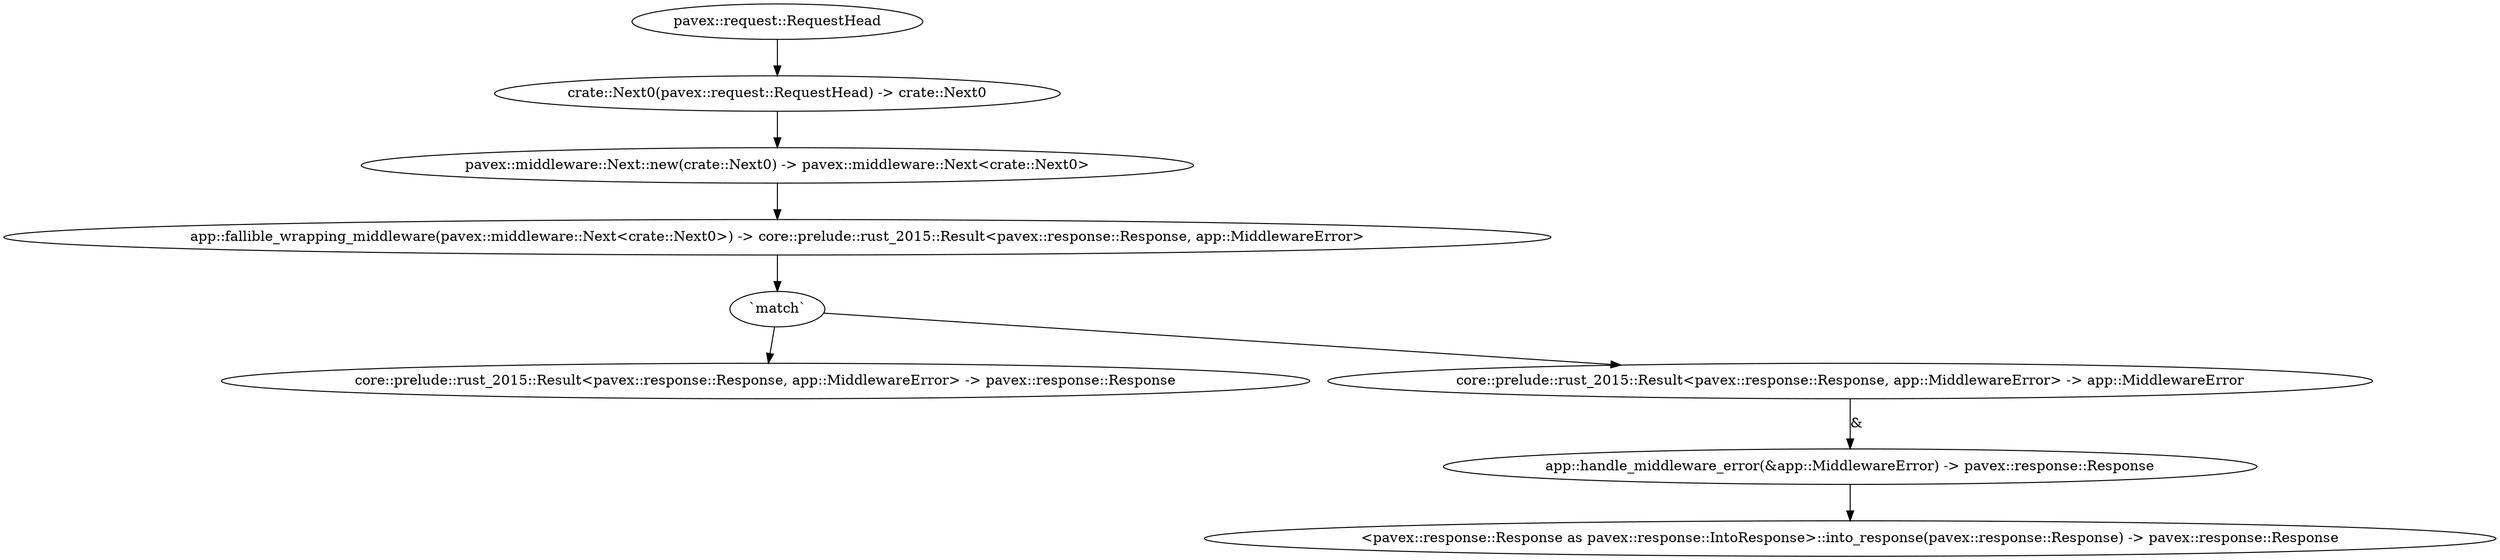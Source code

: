 digraph "GET /home - 0" {
    0 [ label = "app::fallible_wrapping_middleware(pavex::middleware::Next<crate::Next0>) -> core::prelude::rust_2015::Result<pavex::response::Response, app::MiddlewareError>"]
    1 [ label = "pavex::middleware::Next::new(crate::Next0) -> pavex::middleware::Next<crate::Next0>"]
    2 [ label = "crate::Next0(pavex::request::RequestHead) -> crate::Next0"]
    3 [ label = "pavex::request::RequestHead"]
    4 [ label = "core::prelude::rust_2015::Result<pavex::response::Response, app::MiddlewareError> -> pavex::response::Response"]
    5 [ label = "core::prelude::rust_2015::Result<pavex::response::Response, app::MiddlewareError> -> app::MiddlewareError"]
    6 [ label = "app::handle_middleware_error(&app::MiddlewareError) -> pavex::response::Response"]
    7 [ label = "<pavex::response::Response as pavex::response::IntoResponse>::into_response(pavex::response::Response) -> pavex::response::Response"]
    8 [ label = "`match`"]
    1 -> 0 [ ]
    2 -> 1 [ ]
    3 -> 2 [ ]
    8 -> 5 [ ]
    8 -> 4 [ ]
    5 -> 6 [ label = "&"]
    6 -> 7 [ ]
    0 -> 8 [ ]
}

digraph "GET /home - 1" {
    0 [ label = "app::request_handler(std::path::PathBuf, app::Logger, app::HttpClient) -> core::prelude::rust_2015::Result<pavex::response::Response, app::HandlerError>"]
    1 [ label = "app::HttpClient"]
    2 [ label = "core::prelude::rust_2015::Result<app::Logger, app::LoggerError> -> app::Logger"]
    3 [ label = "app::logger() -> core::prelude::rust_2015::Result<app::Logger, app::LoggerError>"]
    4 [ label = "core::prelude::rust_2015::Result<std::path::PathBuf, app::ExtractPathError<alloc::string::String>> -> std::path::PathBuf"]
    5 [ label = "app::extract_path(pavex::request::RequestHead) -> core::prelude::rust_2015::Result<std::path::PathBuf, app::ExtractPathError<alloc::string::String>>"]
    6 [ label = "pavex::request::RequestHead"]
    7 [ label = "core::prelude::rust_2015::Result<pavex::response::Response, app::HandlerError> -> pavex::response::Response"]
    8 [ label = "core::prelude::rust_2015::Result<pavex::response::Response, app::HandlerError> -> app::HandlerError"]
    9 [ label = "core::prelude::rust_2015::Result<app::Logger, app::LoggerError> -> app::LoggerError"]
    10 [ label = "core::prelude::rust_2015::Result<std::path::PathBuf, app::ExtractPathError<alloc::string::String>> -> app::ExtractPathError<alloc::string::String>"]
    11 [ label = "<pavex::response::Response as pavex::response::IntoResponse>::into_response(pavex::response::Response) -> pavex::response::Response"]
    12 [ label = "app::handle_extract_path_error(&app::ExtractPathError<alloc::string::String>, app::Logger) -> pavex::response::Response"]
    13 [ label = "core::prelude::rust_2015::Result<app::Logger, app::LoggerError> -> app::Logger"]
    14 [ label = "app::logger() -> core::prelude::rust_2015::Result<app::Logger, app::LoggerError>"]
    15 [ label = "app::handle_logger_error(&app::LoggerError) -> pavex::response::Response"]
    16 [ label = "app::handle_handler_error(&app::HandlerError) -> pavex::response::Response"]
    17 [ label = "<pavex::response::Response as pavex::response::IntoResponse>::into_response(pavex::response::Response) -> pavex::response::Response"]
    18 [ label = "core::prelude::rust_2015::Result<app::Logger, app::LoggerError> -> app::LoggerError"]
    19 [ label = "<pavex::response::Response as pavex::response::IntoResponse>::into_response(pavex::response::Response) -> pavex::response::Response"]
    20 [ label = "<pavex::response::Response as pavex::response::IntoResponse>::into_response(pavex::response::Response) -> pavex::response::Response"]
    21 [ label = "app::handle_logger_error(&app::LoggerError) -> pavex::response::Response"]
    22 [ label = "<pavex::response::Response as pavex::response::IntoResponse>::into_response(pavex::response::Response) -> pavex::response::Response"]
    23 [ label = "`match`"]
    24 [ label = "`match`"]
    25 [ label = "`match`"]
    26 [ label = "`match`"]
    1 -> 0 [ ]
    2 -> 0 [ ]
    24 -> 9 [ ]
    4 -> 0 [ ]
    25 -> 10 [ ]
    6 -> 5 [ ]
    23 -> 8 [ ]
    23 -> 7 [ ]
    24 -> 2 [ ]
    25 -> 4 [ ]
    7 -> 11 [ ]
    10 -> 12 [ label = "&"]
    13 -> 12 [ ]
    26 -> 18 [ ]
    9 -> 15 [ label = "&"]
    8 -> 16 [ label = "&"]
    12 -> 17 [ ]
    26 -> 13 [ ]
    15 -> 19 [ ]
    16 -> 20 [ ]
    18 -> 21 [ label = "&"]
    21 -> 22 [ ]
    0 -> 23 [ ]
    3 -> 24 [ ]
    5 -> 25 [ ]
    14 -> 26 [ ]
}

digraph app_state {
    0 [ label = "crate::ApplicationState(app::HttpClient) -> crate::ApplicationState"]
    1 [ label = "core::prelude::rust_2015::Result<app::HttpClient, app::HttpClientError> -> app::HttpClient"]
    2 [ label = "app::http_client(app::Config) -> core::prelude::rust_2015::Result<app::HttpClient, app::HttpClientError>"]
    3 [ label = "app::Config"]
    4 [ label = "core::result::Result::Ok(crate::ApplicationState) -> core::result::Result<crate::ApplicationState, crate::ApplicationStateError>"]
    5 [ label = "core::prelude::rust_2015::Result<app::HttpClient, app::HttpClientError> -> app::HttpClientError"]
    6 [ label = "crate::ApplicationStateError::HttpClient(app::HttpClientError) -> crate::ApplicationStateError"]
    7 [ label = "core::result::Result::Err(crate::ApplicationStateError) -> core::result::Result<crate::ApplicationState, crate::ApplicationStateError>"]
    8 [ label = "`match`"]
    1 -> 0 [ ]
    8 -> 5 [ ]
    3 -> 2 [ ]
    0 -> 4 [ ]
    8 -> 1 [ ]
    5 -> 6 [ ]
    6 -> 7 [ ]
    2 -> 8 [ ]
}